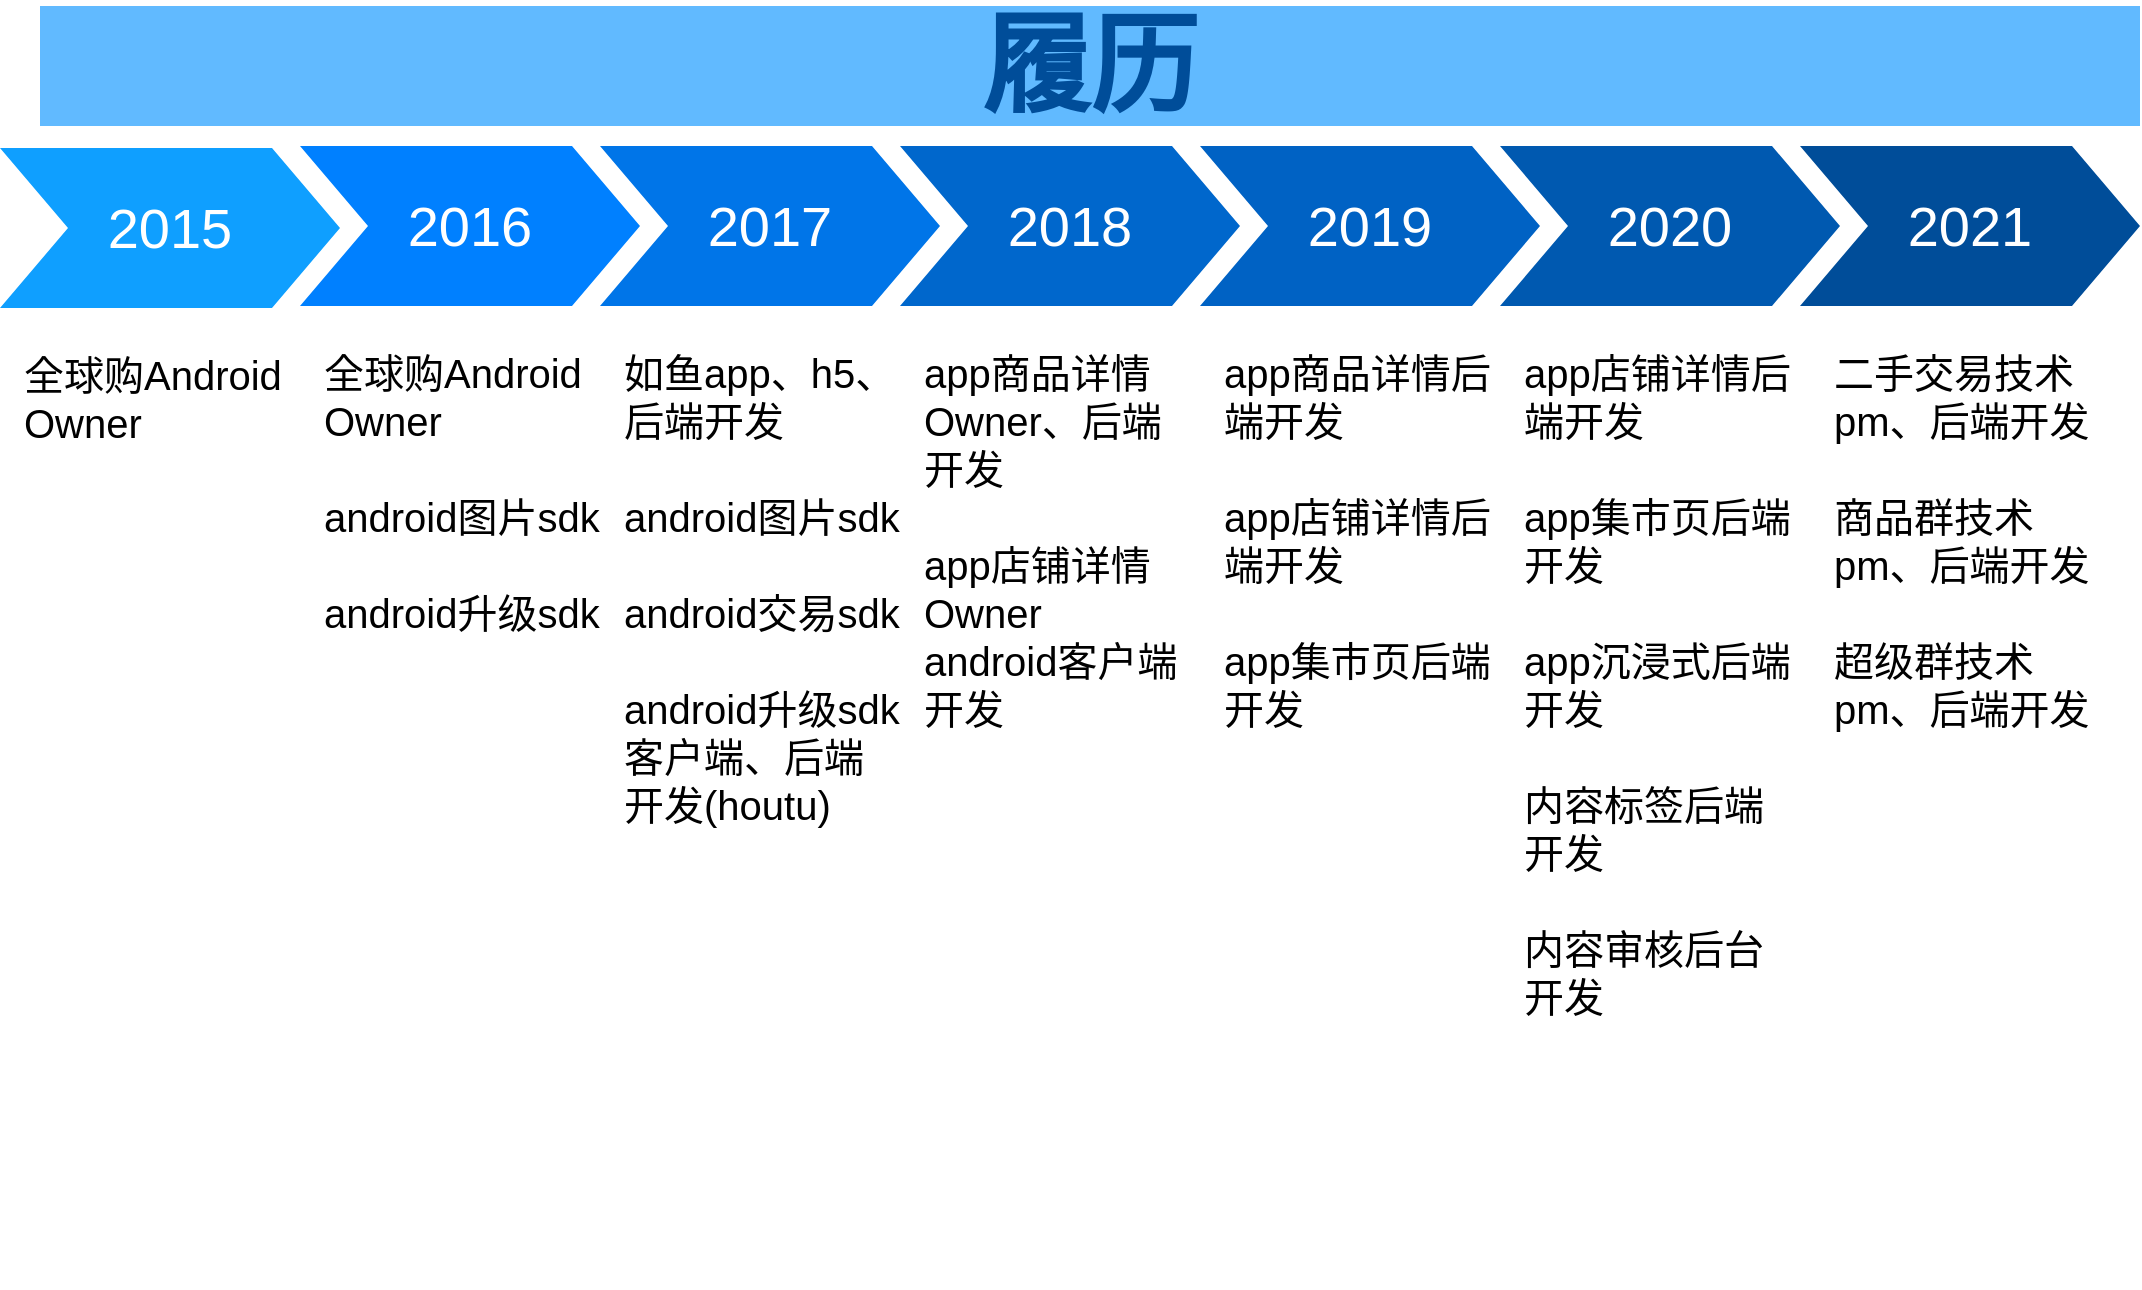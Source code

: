 <mxfile version="15.9.1" type="github">
  <diagram name="Page-1" id="d9b1e647-80fa-b4a2-5024-87a742678bcc">
    <mxGraphModel dx="1351" dy="676" grid="1" gridSize="10" guides="1" tooltips="1" connect="1" arrows="1" fold="1" page="1" pageScale="1" pageWidth="1100" pageHeight="850" background="none" math="0" shadow="0">
      <root>
        <mxCell id="0" />
        <mxCell id="1" parent="0" />
        <mxCell id="57fe6abec08f04cb-1" value="2016" style="shape=step;whiteSpace=wrap;html=1;fontSize=28;fillColor=#0080FF;fontColor=#FFFFFF;strokeColor=none;" parent="1" vertex="1">
          <mxGeometry x="160" y="180" width="170" height="80" as="geometry" />
        </mxCell>
        <mxCell id="57fe6abec08f04cb-2" value="2017" style="shape=step;whiteSpace=wrap;html=1;fontSize=28;fillColor=#0075E8;fontColor=#FFFFFF;strokeColor=none;" parent="1" vertex="1">
          <mxGeometry x="310" y="180" width="170" height="80" as="geometry" />
        </mxCell>
        <mxCell id="57fe6abec08f04cb-3" value="2018" style="shape=step;whiteSpace=wrap;html=1;fontSize=28;fillColor=#0067CC;fontColor=#FFFFFF;strokeColor=none;" parent="1" vertex="1">
          <mxGeometry x="460" y="180" width="170" height="80" as="geometry" />
        </mxCell>
        <mxCell id="57fe6abec08f04cb-4" value="2019" style="shape=step;whiteSpace=wrap;html=1;fontSize=28;fillColor=#0062C4;fontColor=#FFFFFF;strokeColor=none;" parent="1" vertex="1">
          <mxGeometry x="610" y="180" width="170" height="80" as="geometry" />
        </mxCell>
        <mxCell id="57fe6abec08f04cb-5" value="2020" style="shape=step;whiteSpace=wrap;html=1;fontSize=28;fillColor=#0059B0;fontColor=#FFFFFF;strokeColor=none;" parent="1" vertex="1">
          <mxGeometry x="760" y="180" width="170" height="80" as="geometry" />
        </mxCell>
        <mxCell id="57fe6abec08f04cb-6" value="2021" style="shape=step;whiteSpace=wrap;html=1;fontSize=28;fillColor=#004D99;fontColor=#FFFFFF;strokeColor=none;" parent="1" vertex="1">
          <mxGeometry x="910" y="180" width="170" height="80" as="geometry" />
        </mxCell>
        <mxCell id="57fe6abec08f04cb-7" value="履历" style="text;html=1;strokeColor=none;fillColor=#61BAFF;align=center;verticalAlign=middle;whiteSpace=wrap;fontSize=54;fontStyle=1;fontColor=#004D99;" parent="1" vertex="1">
          <mxGeometry x="30" y="110" width="1050" height="60" as="geometry" />
        </mxCell>
        <mxCell id="57fe6abec08f04cb-8" value="&lt;span style=&quot;font-size: 20px&quot;&gt;全球购Android Owner&lt;br&gt;&lt;br&gt;&lt;/span&gt;&lt;span style=&quot;font-size: 20px&quot;&gt;android图片sdk&lt;br&gt;&lt;/span&gt;&lt;span style=&quot;font-size: 20px&quot;&gt;&lt;br&gt;&lt;/span&gt;&lt;span style=&quot;font-size: 20px&quot;&gt;android升级sdk&lt;/span&gt;&lt;span style=&quot;font-size: 20px&quot;&gt;&lt;br&gt;&lt;/span&gt;" style="text;spacingTop=-5;fillColor=#ffffff;whiteSpace=wrap;html=1;align=left;fontSize=12;fontFamily=Helvetica;fillColor=none;strokeColor=none;" parent="1" vertex="1">
          <mxGeometry x="170" y="280" width="140" height="470" as="geometry" />
        </mxCell>
        <mxCell id="57fe6abec08f04cb-9" value="&lt;font style=&quot;font-size: 20px&quot;&gt;如鱼app、h5、后端开发&lt;br&gt;&lt;br&gt;android图片sdk&lt;br&gt;&lt;br&gt;android交易sdk&lt;br&gt;&lt;br&gt;android升级sdk客户端、后端开发(houtu)&lt;br&gt;&lt;/font&gt;" style="text;spacingTop=-5;fillColor=#ffffff;whiteSpace=wrap;html=1;align=left;fontSize=12;fontFamily=Helvetica;fillColor=none;strokeColor=none;" parent="1" vertex="1">
          <mxGeometry x="320" y="280" width="140" height="470" as="geometry" />
        </mxCell>
        <mxCell id="57fe6abec08f04cb-10" value="&lt;font style=&quot;font-size: 20px&quot;&gt;app商品详情&lt;/font&gt;&lt;span style=&quot;font-size: 20px&quot;&gt;Owner、后端开发&lt;br&gt;&lt;br&gt;app店铺详情&lt;/span&gt;&lt;span style=&quot;font-size: 20px&quot;&gt;Owner&lt;br&gt;android客户端开发&lt;/span&gt;&lt;span style=&quot;font-size: 20px&quot;&gt;&lt;br&gt;&lt;br&gt;&lt;/span&gt;" style="text;spacingTop=-5;fillColor=#ffffff;whiteSpace=wrap;html=1;align=left;fontSize=12;fontFamily=Helvetica;fillColor=none;strokeColor=none;" parent="1" vertex="1">
          <mxGeometry x="470" y="280" width="140" height="470" as="geometry" />
        </mxCell>
        <mxCell id="57fe6abec08f04cb-11" value="&lt;font style=&quot;font-size: 20px&quot;&gt;app商品详情&lt;/font&gt;&lt;span style=&quot;font-size: 20px&quot;&gt;后端开发&lt;br&gt;&lt;br&gt;&lt;/span&gt;&lt;font style=&quot;font-size: 20px&quot;&gt;app店铺详情&lt;/font&gt;&lt;span style=&quot;font-size: 20px&quot;&gt;后端开发&lt;br&gt;&lt;/span&gt;&lt;span style=&quot;font-size: 20px&quot;&gt;&lt;br&gt;app集市页后端开发&lt;br&gt;&lt;/span&gt;" style="text;spacingTop=-5;fillColor=#ffffff;whiteSpace=wrap;html=1;align=left;fontSize=12;fontFamily=Helvetica;fillColor=none;strokeColor=none;" parent="1" vertex="1">
          <mxGeometry x="620" y="280" width="140" height="470" as="geometry" />
        </mxCell>
        <mxCell id="57fe6abec08f04cb-12" value="&lt;font style=&quot;font-size: 20px&quot;&gt;app店铺详情&lt;/font&gt;&lt;span style=&quot;font-size: 20px&quot;&gt;后端开发&lt;br&gt;&lt;br&gt;&lt;/span&gt;&lt;span style=&quot;font-size: 20px&quot;&gt;app集市页后端开发&lt;br&gt;&lt;/span&gt;&lt;span style=&quot;font-size: 20px&quot;&gt;&lt;br&gt;&lt;/span&gt;&lt;span style=&quot;font-size: 20px&quot;&gt;app沉浸式后端开发&lt;br&gt;&lt;/span&gt;&lt;span style=&quot;font-size: 20px&quot;&gt;&lt;br&gt;&lt;/span&gt;&lt;span style=&quot;font-size: 20px&quot;&gt;内容标签后端开发&lt;br&gt;&lt;/span&gt;&lt;span style=&quot;font-size: 20px&quot;&gt;&lt;br&gt;&lt;/span&gt;&lt;span style=&quot;font-size: 20px&quot;&gt;内容审核后台开发&lt;/span&gt;&lt;span style=&quot;font-size: 20px&quot;&gt;&lt;br&gt;&lt;br&gt;&lt;/span&gt;" style="text;spacingTop=-5;fillColor=#ffffff;whiteSpace=wrap;html=1;align=left;fontSize=12;fontFamily=Helvetica;fillColor=none;strokeColor=none;" parent="1" vertex="1">
          <mxGeometry x="770" y="280" width="140" height="470" as="geometry" />
        </mxCell>
        <mxCell id="57fe6abec08f04cb-13" value="&lt;font style=&quot;font-size: 20px&quot;&gt;&lt;font style=&quot;font-size: 20px&quot;&gt;&lt;font style=&quot;font-size: 20px&quot;&gt;二手交易技术pm、后端开发&lt;br&gt;&lt;/font&gt;&lt;br&gt;商品群技术pm、后端开发&lt;br&gt;&lt;/font&gt;&lt;br&gt;超级群技术pm、后端开发&lt;/font&gt;" style="text;spacingTop=-5;fillColor=#ffffff;whiteSpace=wrap;html=1;align=left;fontSize=12;fontFamily=Helvetica;fillColor=none;strokeColor=none;" parent="1" vertex="1">
          <mxGeometry x="925" y="280" width="140" height="470" as="geometry" />
        </mxCell>
        <mxCell id="9X-xMcw45A1n0LlkaAxj-1" value="2015" style="shape=step;whiteSpace=wrap;html=1;fontSize=28;fillColor=#0F9FFF;fontColor=#FFFFFF;strokeColor=none;" vertex="1" parent="1">
          <mxGeometry x="10" y="181" width="170" height="80" as="geometry" />
        </mxCell>
        <mxCell id="9X-xMcw45A1n0LlkaAxj-2" value="&lt;font style=&quot;font-size: 20px&quot;&gt;全球购Android Owner&lt;/font&gt;" style="text;spacingTop=-5;fillColor=#ffffff;whiteSpace=wrap;html=1;align=left;fontSize=12;fontFamily=Helvetica;fillColor=none;strokeColor=none;" vertex="1" parent="1">
          <mxGeometry x="20" y="281" width="140" height="470" as="geometry" />
        </mxCell>
      </root>
    </mxGraphModel>
  </diagram>
</mxfile>
